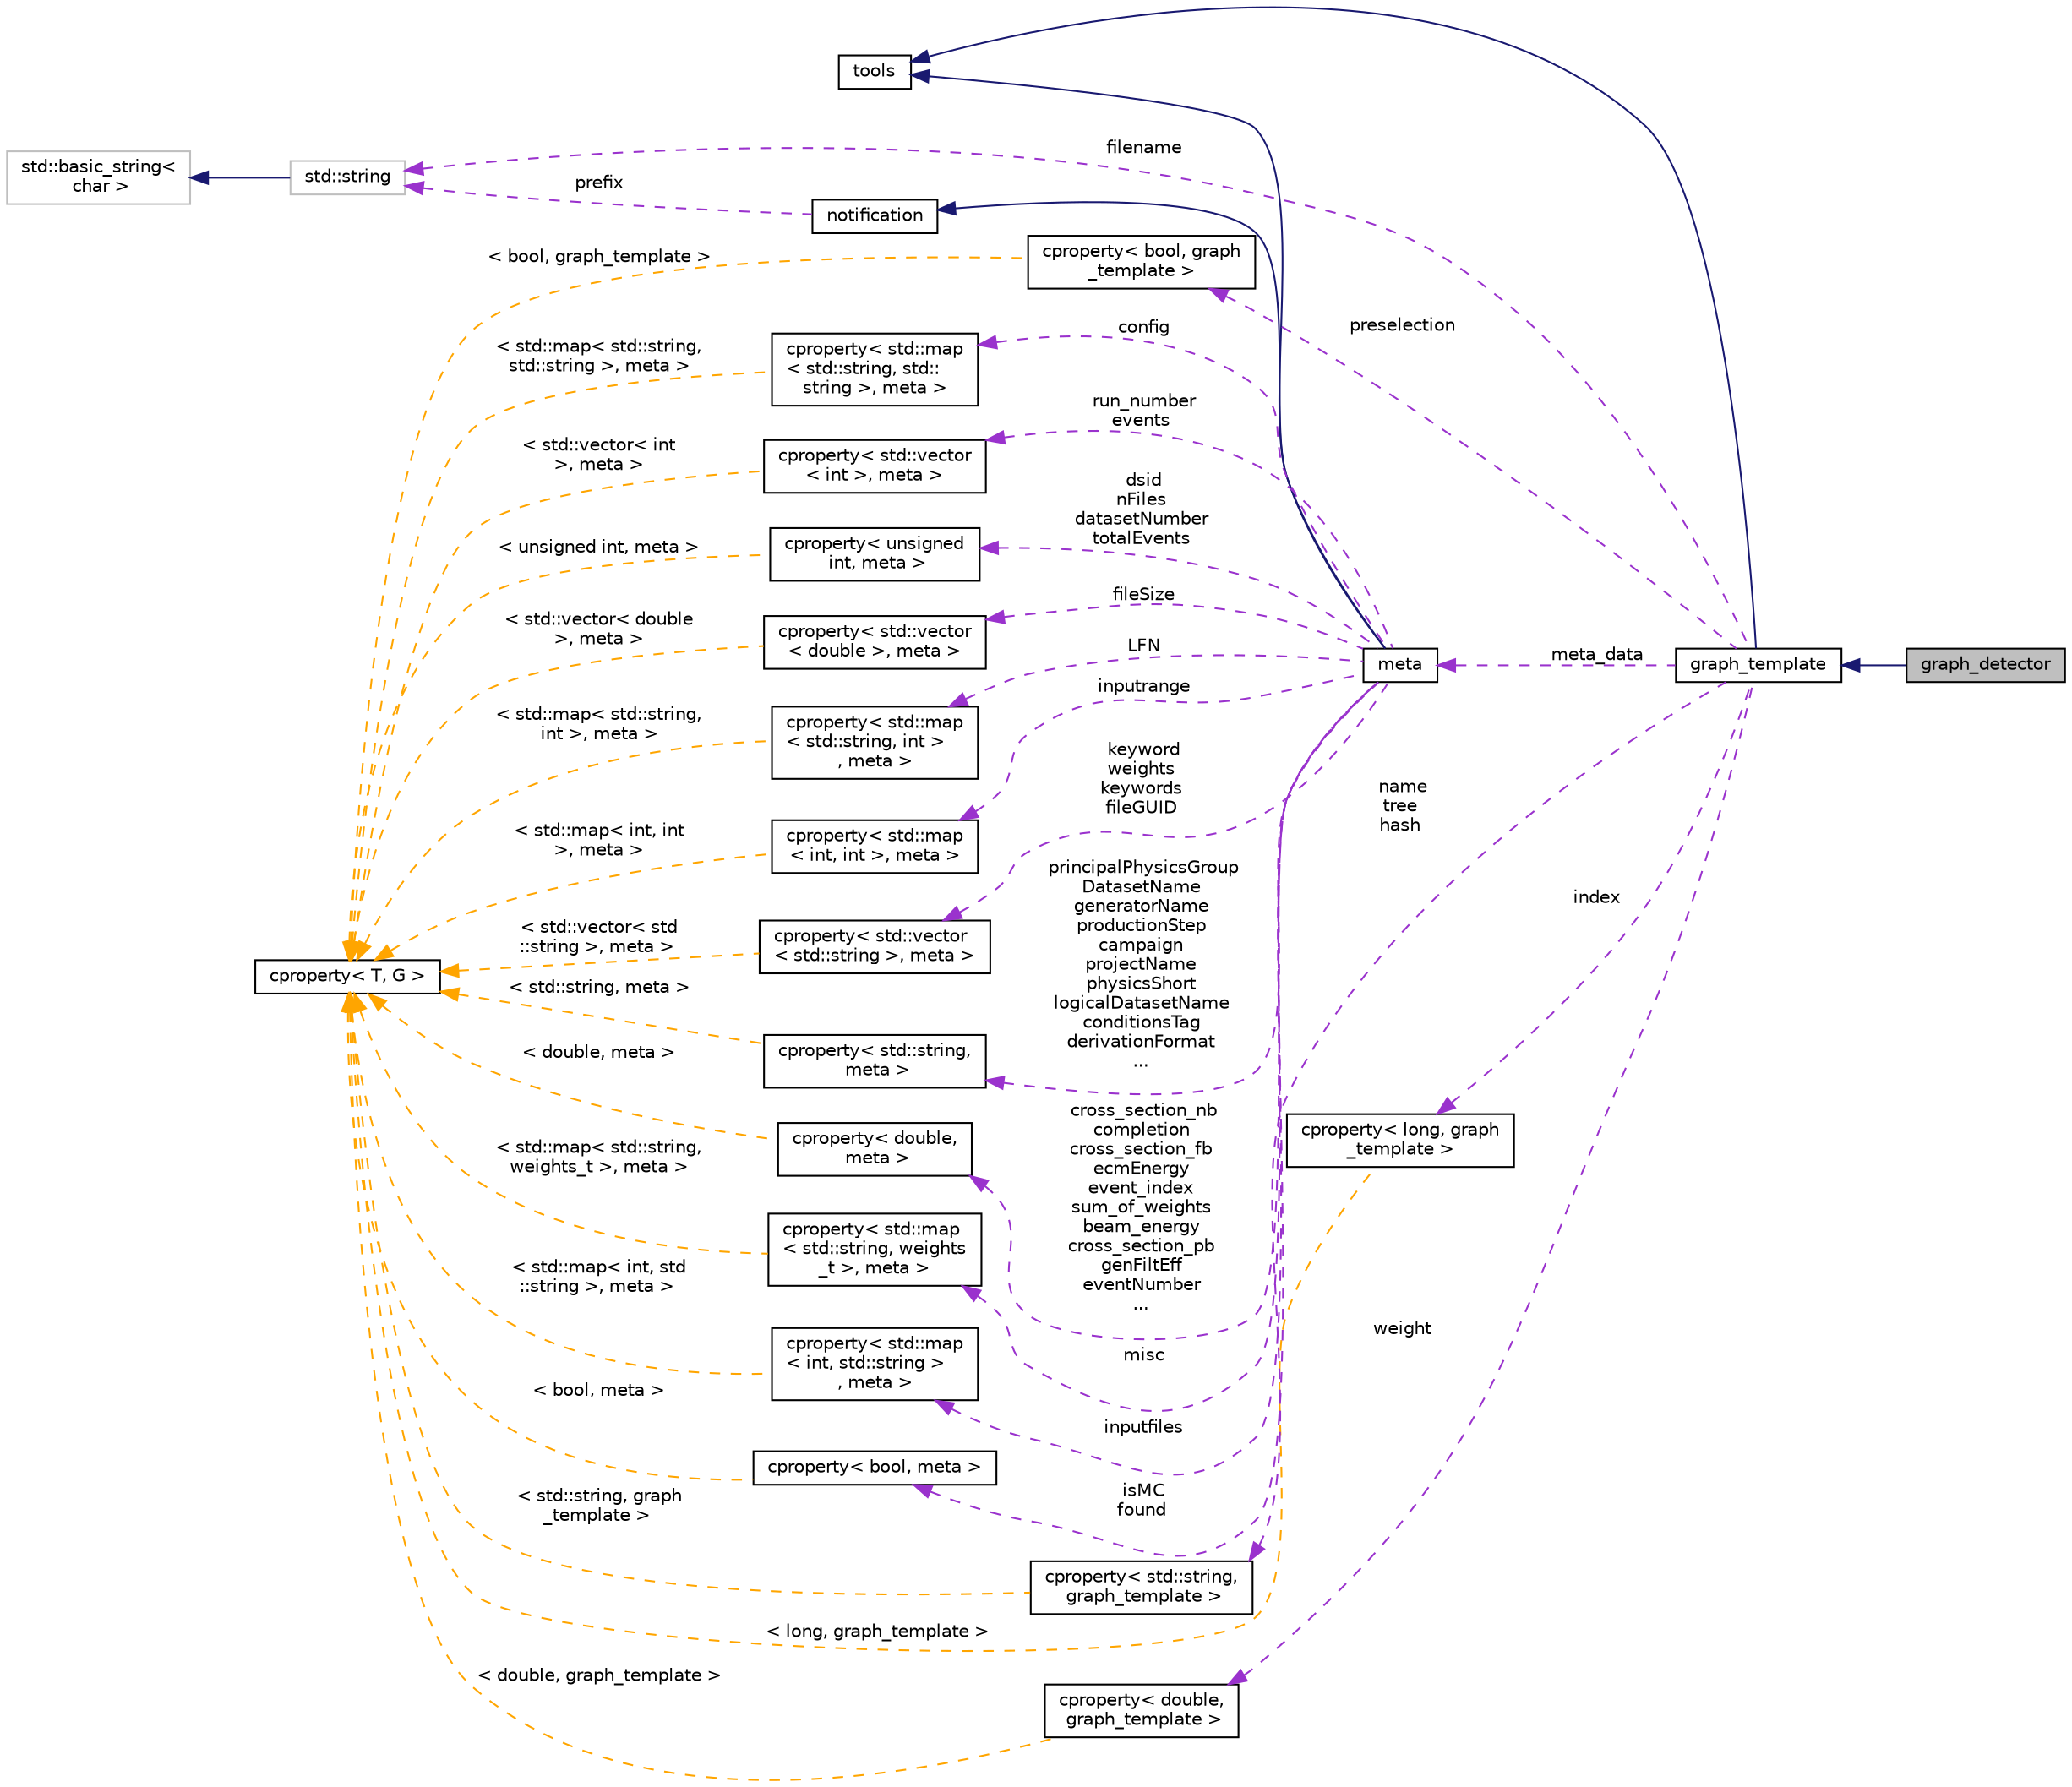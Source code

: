 digraph "graph_detector"
{
 // INTERACTIVE_SVG=YES
 // LATEX_PDF_SIZE
  edge [fontname="Helvetica",fontsize="10",labelfontname="Helvetica",labelfontsize="10"];
  node [fontname="Helvetica",fontsize="10",shape=record];
  rankdir="LR";
  Node1 [label="graph_detector",height=0.2,width=0.4,color="black", fillcolor="grey75", style="filled", fontcolor="black",tooltip=" "];
  Node2 -> Node1 [dir="back",color="midnightblue",fontsize="10",style="solid",fontname="Helvetica"];
  Node2 [label="graph_template",height=0.2,width=0.4,color="black", fillcolor="white", style="filled",URL="$classgraph__template.html",tooltip=" "];
  Node3 -> Node2 [dir="back",color="midnightblue",fontsize="10",style="solid",fontname="Helvetica"];
  Node3 [label="tools",height=0.2,width=0.4,color="black", fillcolor="white", style="filled",URL="$classtools.html",tooltip="Provides a wide range of utility functions used throughout the framework."];
  Node4 -> Node2 [dir="back",color="darkorchid3",fontsize="10",style="dashed",label=" preselection" ,fontname="Helvetica"];
  Node4 [label="cproperty\< bool, graph\l_template \>",height=0.2,width=0.4,color="black", fillcolor="white", style="filled",URL="$classcproperty.html",tooltip=" "];
  Node5 -> Node4 [dir="back",color="orange",fontsize="10",style="dashed",label=" \< bool, graph_template \>" ,fontname="Helvetica"];
  Node5 [label="cproperty\< T, G \>",height=0.2,width=0.4,color="black", fillcolor="white", style="filled",URL="$classcproperty.html",tooltip=" "];
  Node6 -> Node2 [dir="back",color="darkorchid3",fontsize="10",style="dashed",label=" meta_data" ,fontname="Helvetica"];
  Node6 [label="meta",height=0.2,width=0.4,color="black", fillcolor="white", style="filled",URL="$classmeta.html",tooltip="Provides properties and methods for metadata management."];
  Node3 -> Node6 [dir="back",color="midnightblue",fontsize="10",style="solid",fontname="Helvetica"];
  Node7 -> Node6 [dir="back",color="midnightblue",fontsize="10",style="solid",fontname="Helvetica"];
  Node7 [label="notification",height=0.2,width=0.4,color="black", fillcolor="white", style="filled",URL="$classnotification.html",tooltip="Provides logging and messaging functionality with various severity levels."];
  Node8 -> Node7 [dir="back",color="darkorchid3",fontsize="10",style="dashed",label=" prefix" ,fontname="Helvetica"];
  Node8 [label="std::string",height=0.2,width=0.4,color="grey75", fillcolor="white", style="filled",tooltip="STL class."];
  Node9 -> Node8 [dir="back",color="midnightblue",fontsize="10",style="solid",fontname="Helvetica"];
  Node9 [label="std::basic_string\<\l char \>",height=0.2,width=0.4,color="grey75", fillcolor="white", style="filled",tooltip="STL class."];
  Node10 -> Node6 [dir="back",color="darkorchid3",fontsize="10",style="dashed",label=" config" ,fontname="Helvetica"];
  Node10 [label="cproperty\< std::map\l\< std::string, std::\lstring \>, meta \>",height=0.2,width=0.4,color="black", fillcolor="white", style="filled",URL="$classcproperty.html",tooltip=" "];
  Node5 -> Node10 [dir="back",color="orange",fontsize="10",style="dashed",label=" \< std::map\< std::string,\l std::string \>, meta \>" ,fontname="Helvetica"];
  Node11 -> Node6 [dir="back",color="darkorchid3",fontsize="10",style="dashed",label=" run_number\nevents" ,fontname="Helvetica"];
  Node11 [label="cproperty\< std::vector\l\< int \>, meta \>",height=0.2,width=0.4,color="black", fillcolor="white", style="filled",URL="$classcproperty.html",tooltip=" "];
  Node5 -> Node11 [dir="back",color="orange",fontsize="10",style="dashed",label=" \< std::vector\< int\l \>, meta \>" ,fontname="Helvetica"];
  Node12 -> Node6 [dir="back",color="darkorchid3",fontsize="10",style="dashed",label=" dsid\nnFiles\ndatasetNumber\ntotalEvents" ,fontname="Helvetica"];
  Node12 [label="cproperty\< unsigned\l int, meta \>",height=0.2,width=0.4,color="black", fillcolor="white", style="filled",URL="$classcproperty.html",tooltip=" "];
  Node5 -> Node12 [dir="back",color="orange",fontsize="10",style="dashed",label=" \< unsigned int, meta \>" ,fontname="Helvetica"];
  Node13 -> Node6 [dir="back",color="darkorchid3",fontsize="10",style="dashed",label=" fileSize" ,fontname="Helvetica"];
  Node13 [label="cproperty\< std::vector\l\< double \>, meta \>",height=0.2,width=0.4,color="black", fillcolor="white", style="filled",URL="$classcproperty.html",tooltip=" "];
  Node5 -> Node13 [dir="back",color="orange",fontsize="10",style="dashed",label=" \< std::vector\< double\l \>, meta \>" ,fontname="Helvetica"];
  Node14 -> Node6 [dir="back",color="darkorchid3",fontsize="10",style="dashed",label=" LFN" ,fontname="Helvetica"];
  Node14 [label="cproperty\< std::map\l\< std::string, int \>\l, meta \>",height=0.2,width=0.4,color="black", fillcolor="white", style="filled",URL="$classcproperty.html",tooltip=" "];
  Node5 -> Node14 [dir="back",color="orange",fontsize="10",style="dashed",label=" \< std::map\< std::string,\l int \>, meta \>" ,fontname="Helvetica"];
  Node15 -> Node6 [dir="back",color="darkorchid3",fontsize="10",style="dashed",label=" inputrange" ,fontname="Helvetica"];
  Node15 [label="cproperty\< std::map\l\< int, int \>, meta \>",height=0.2,width=0.4,color="black", fillcolor="white", style="filled",URL="$classcproperty.html",tooltip=" "];
  Node5 -> Node15 [dir="back",color="orange",fontsize="10",style="dashed",label=" \< std::map\< int, int\l \>, meta \>" ,fontname="Helvetica"];
  Node16 -> Node6 [dir="back",color="darkorchid3",fontsize="10",style="dashed",label=" keyword\nweights\nkeywords\nfileGUID" ,fontname="Helvetica"];
  Node16 [label="cproperty\< std::vector\l\< std::string \>, meta \>",height=0.2,width=0.4,color="black", fillcolor="white", style="filled",URL="$classcproperty.html",tooltip=" "];
  Node5 -> Node16 [dir="back",color="orange",fontsize="10",style="dashed",label=" \< std::vector\< std\l::string \>, meta \>" ,fontname="Helvetica"];
  Node17 -> Node6 [dir="back",color="darkorchid3",fontsize="10",style="dashed",label=" principalPhysicsGroup\nDatasetName\ngeneratorName\nproductionStep\ncampaign\nprojectName\nphysicsShort\nlogicalDatasetName\nconditionsTag\nderivationFormat\n..." ,fontname="Helvetica"];
  Node17 [label="cproperty\< std::string,\l meta \>",height=0.2,width=0.4,color="black", fillcolor="white", style="filled",URL="$classcproperty.html",tooltip=" "];
  Node5 -> Node17 [dir="back",color="orange",fontsize="10",style="dashed",label=" \< std::string, meta \>" ,fontname="Helvetica"];
  Node18 -> Node6 [dir="back",color="darkorchid3",fontsize="10",style="dashed",label=" cross_section_nb\ncompletion\ncross_section_fb\necmEnergy\nevent_index\nsum_of_weights\nbeam_energy\ncross_section_pb\ngenFiltEff\neventNumber\n..." ,fontname="Helvetica"];
  Node18 [label="cproperty\< double,\l meta \>",height=0.2,width=0.4,color="black", fillcolor="white", style="filled",URL="$classcproperty.html",tooltip=" "];
  Node5 -> Node18 [dir="back",color="orange",fontsize="10",style="dashed",label=" \< double, meta \>" ,fontname="Helvetica"];
  Node19 -> Node6 [dir="back",color="darkorchid3",fontsize="10",style="dashed",label=" misc" ,fontname="Helvetica"];
  Node19 [label="cproperty\< std::map\l\< std::string, weights\l_t \>, meta \>",height=0.2,width=0.4,color="black", fillcolor="white", style="filled",URL="$classcproperty.html",tooltip=" "];
  Node5 -> Node19 [dir="back",color="orange",fontsize="10",style="dashed",label=" \< std::map\< std::string,\l weights_t \>, meta \>" ,fontname="Helvetica"];
  Node20 -> Node6 [dir="back",color="darkorchid3",fontsize="10",style="dashed",label=" inputfiles" ,fontname="Helvetica"];
  Node20 [label="cproperty\< std::map\l\< int, std::string \>\l, meta \>",height=0.2,width=0.4,color="black", fillcolor="white", style="filled",URL="$classcproperty.html",tooltip=" "];
  Node5 -> Node20 [dir="back",color="orange",fontsize="10",style="dashed",label=" \< std::map\< int, std\l::string \>, meta \>" ,fontname="Helvetica"];
  Node21 -> Node6 [dir="back",color="darkorchid3",fontsize="10",style="dashed",label=" isMC\nfound" ,fontname="Helvetica"];
  Node21 [label="cproperty\< bool, meta \>",height=0.2,width=0.4,color="black", fillcolor="white", style="filled",URL="$classcproperty.html",tooltip=" "];
  Node5 -> Node21 [dir="back",color="orange",fontsize="10",style="dashed",label=" \< bool, meta \>" ,fontname="Helvetica"];
  Node22 -> Node2 [dir="back",color="darkorchid3",fontsize="10",style="dashed",label=" name\ntree\nhash" ,fontname="Helvetica"];
  Node22 [label="cproperty\< std::string,\l graph_template \>",height=0.2,width=0.4,color="black", fillcolor="white", style="filled",URL="$classcproperty.html",tooltip=" "];
  Node5 -> Node22 [dir="back",color="orange",fontsize="10",style="dashed",label=" \< std::string, graph\l_template \>" ,fontname="Helvetica"];
  Node8 -> Node2 [dir="back",color="darkorchid3",fontsize="10",style="dashed",label=" filename" ,fontname="Helvetica"];
  Node23 -> Node2 [dir="back",color="darkorchid3",fontsize="10",style="dashed",label=" index" ,fontname="Helvetica"];
  Node23 [label="cproperty\< long, graph\l_template \>",height=0.2,width=0.4,color="black", fillcolor="white", style="filled",URL="$classcproperty.html",tooltip=" "];
  Node5 -> Node23 [dir="back",color="orange",fontsize="10",style="dashed",label=" \< long, graph_template \>" ,fontname="Helvetica"];
  Node24 -> Node2 [dir="back",color="darkorchid3",fontsize="10",style="dashed",label=" weight" ,fontname="Helvetica"];
  Node24 [label="cproperty\< double,\l graph_template \>",height=0.2,width=0.4,color="black", fillcolor="white", style="filled",URL="$classcproperty.html",tooltip=" "];
  Node5 -> Node24 [dir="back",color="orange",fontsize="10",style="dashed",label=" \< double, graph_template \>" ,fontname="Helvetica"];
}
